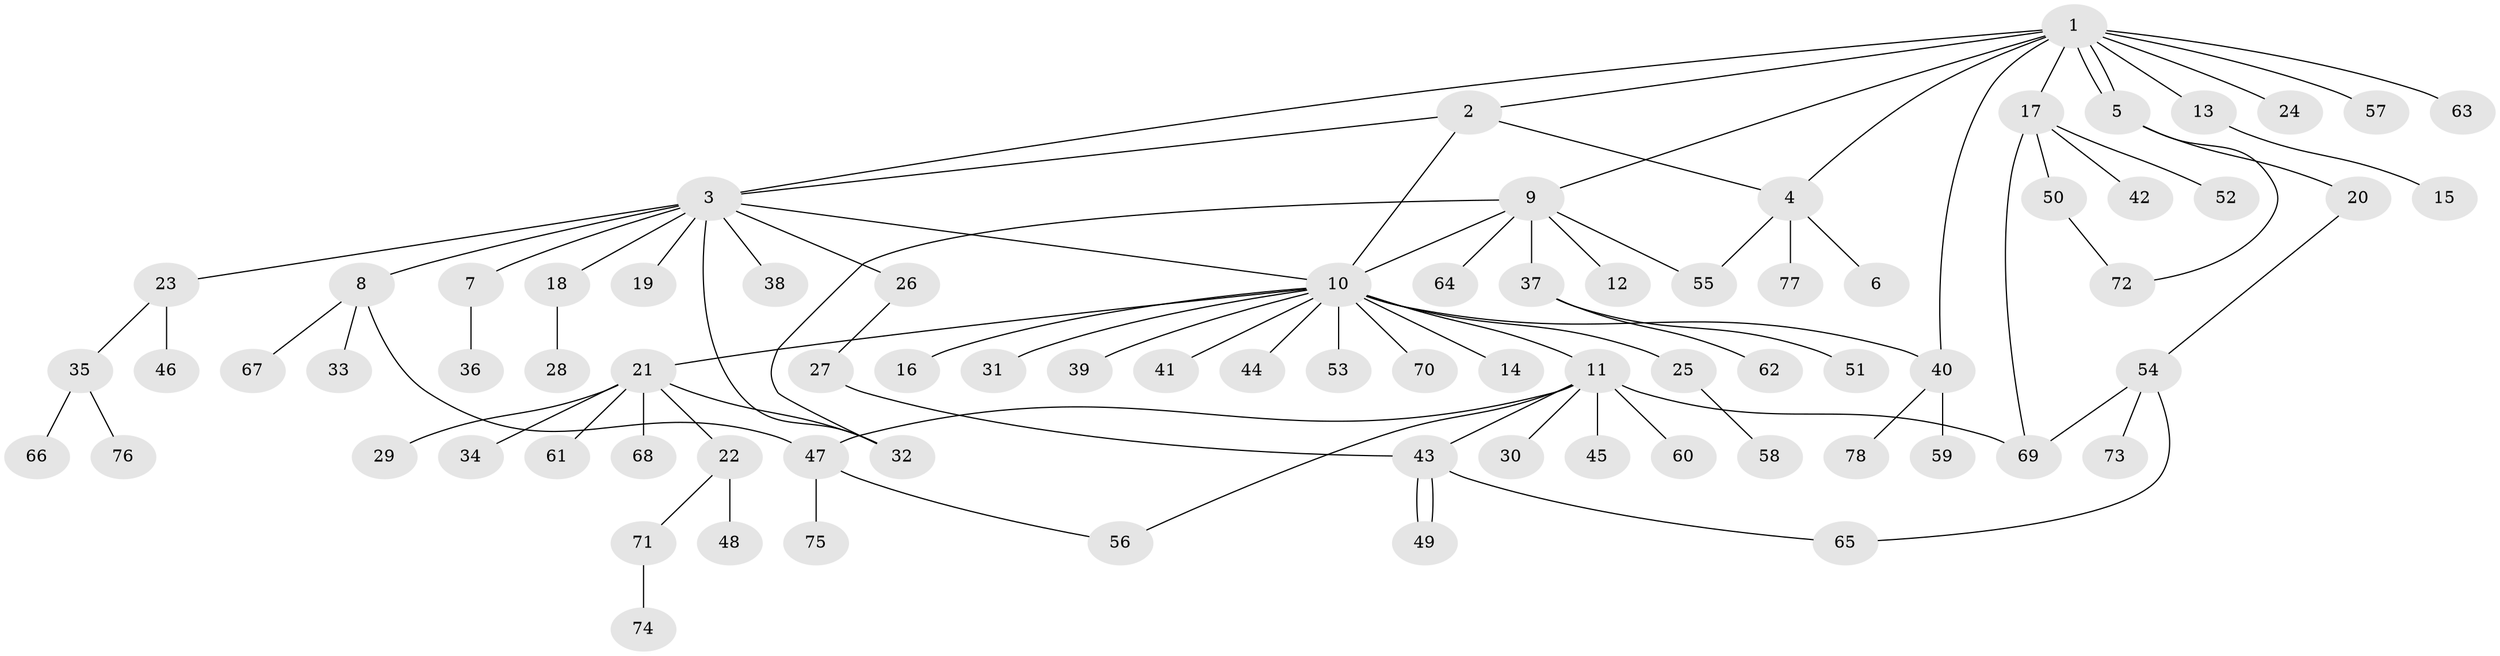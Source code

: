 // Generated by graph-tools (version 1.1) at 2025/49/03/09/25 03:49:56]
// undirected, 78 vertices, 94 edges
graph export_dot {
graph [start="1"]
  node [color=gray90,style=filled];
  1;
  2;
  3;
  4;
  5;
  6;
  7;
  8;
  9;
  10;
  11;
  12;
  13;
  14;
  15;
  16;
  17;
  18;
  19;
  20;
  21;
  22;
  23;
  24;
  25;
  26;
  27;
  28;
  29;
  30;
  31;
  32;
  33;
  34;
  35;
  36;
  37;
  38;
  39;
  40;
  41;
  42;
  43;
  44;
  45;
  46;
  47;
  48;
  49;
  50;
  51;
  52;
  53;
  54;
  55;
  56;
  57;
  58;
  59;
  60;
  61;
  62;
  63;
  64;
  65;
  66;
  67;
  68;
  69;
  70;
  71;
  72;
  73;
  74;
  75;
  76;
  77;
  78;
  1 -- 2;
  1 -- 3;
  1 -- 4;
  1 -- 5;
  1 -- 5;
  1 -- 9;
  1 -- 13;
  1 -- 17;
  1 -- 24;
  1 -- 40;
  1 -- 57;
  1 -- 63;
  2 -- 3;
  2 -- 4;
  2 -- 10;
  3 -- 7;
  3 -- 8;
  3 -- 10;
  3 -- 18;
  3 -- 19;
  3 -- 23;
  3 -- 26;
  3 -- 32;
  3 -- 38;
  4 -- 6;
  4 -- 55;
  4 -- 77;
  5 -- 20;
  5 -- 72;
  7 -- 36;
  8 -- 33;
  8 -- 47;
  8 -- 67;
  9 -- 10;
  9 -- 12;
  9 -- 32;
  9 -- 37;
  9 -- 55;
  9 -- 64;
  10 -- 11;
  10 -- 14;
  10 -- 16;
  10 -- 21;
  10 -- 25;
  10 -- 31;
  10 -- 39;
  10 -- 40;
  10 -- 41;
  10 -- 44;
  10 -- 53;
  10 -- 70;
  11 -- 30;
  11 -- 43;
  11 -- 45;
  11 -- 47;
  11 -- 56;
  11 -- 60;
  11 -- 69;
  13 -- 15;
  17 -- 42;
  17 -- 50;
  17 -- 52;
  17 -- 69;
  18 -- 28;
  20 -- 54;
  21 -- 22;
  21 -- 29;
  21 -- 32;
  21 -- 34;
  21 -- 61;
  21 -- 68;
  22 -- 48;
  22 -- 71;
  23 -- 35;
  23 -- 46;
  25 -- 58;
  26 -- 27;
  27 -- 43;
  35 -- 66;
  35 -- 76;
  37 -- 51;
  37 -- 62;
  40 -- 59;
  40 -- 78;
  43 -- 49;
  43 -- 49;
  43 -- 65;
  47 -- 56;
  47 -- 75;
  50 -- 72;
  54 -- 65;
  54 -- 69;
  54 -- 73;
  71 -- 74;
}

